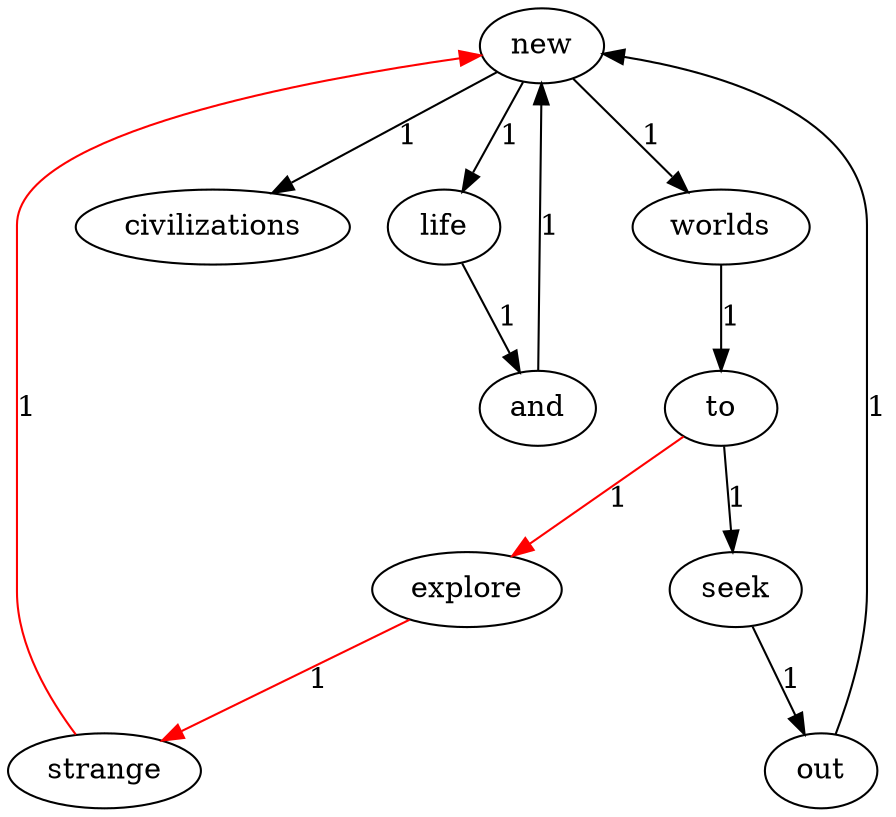 digraph G {	new -> worlds [label="1"];
	new -> civilizations [label="1"];
	new -> life [label="1"];
	worlds -> to [label="1"];
	explore -> strange [label="1"] [color=red];
	and -> new [label="1"];
	to -> explore [label="1"] [color=red];
	to -> seek [label="1"];
	seek -> out [label="1"];
	strange -> new [label="1"] [color=red];
	life -> and [label="1"];
	out -> new [label="1"];
}